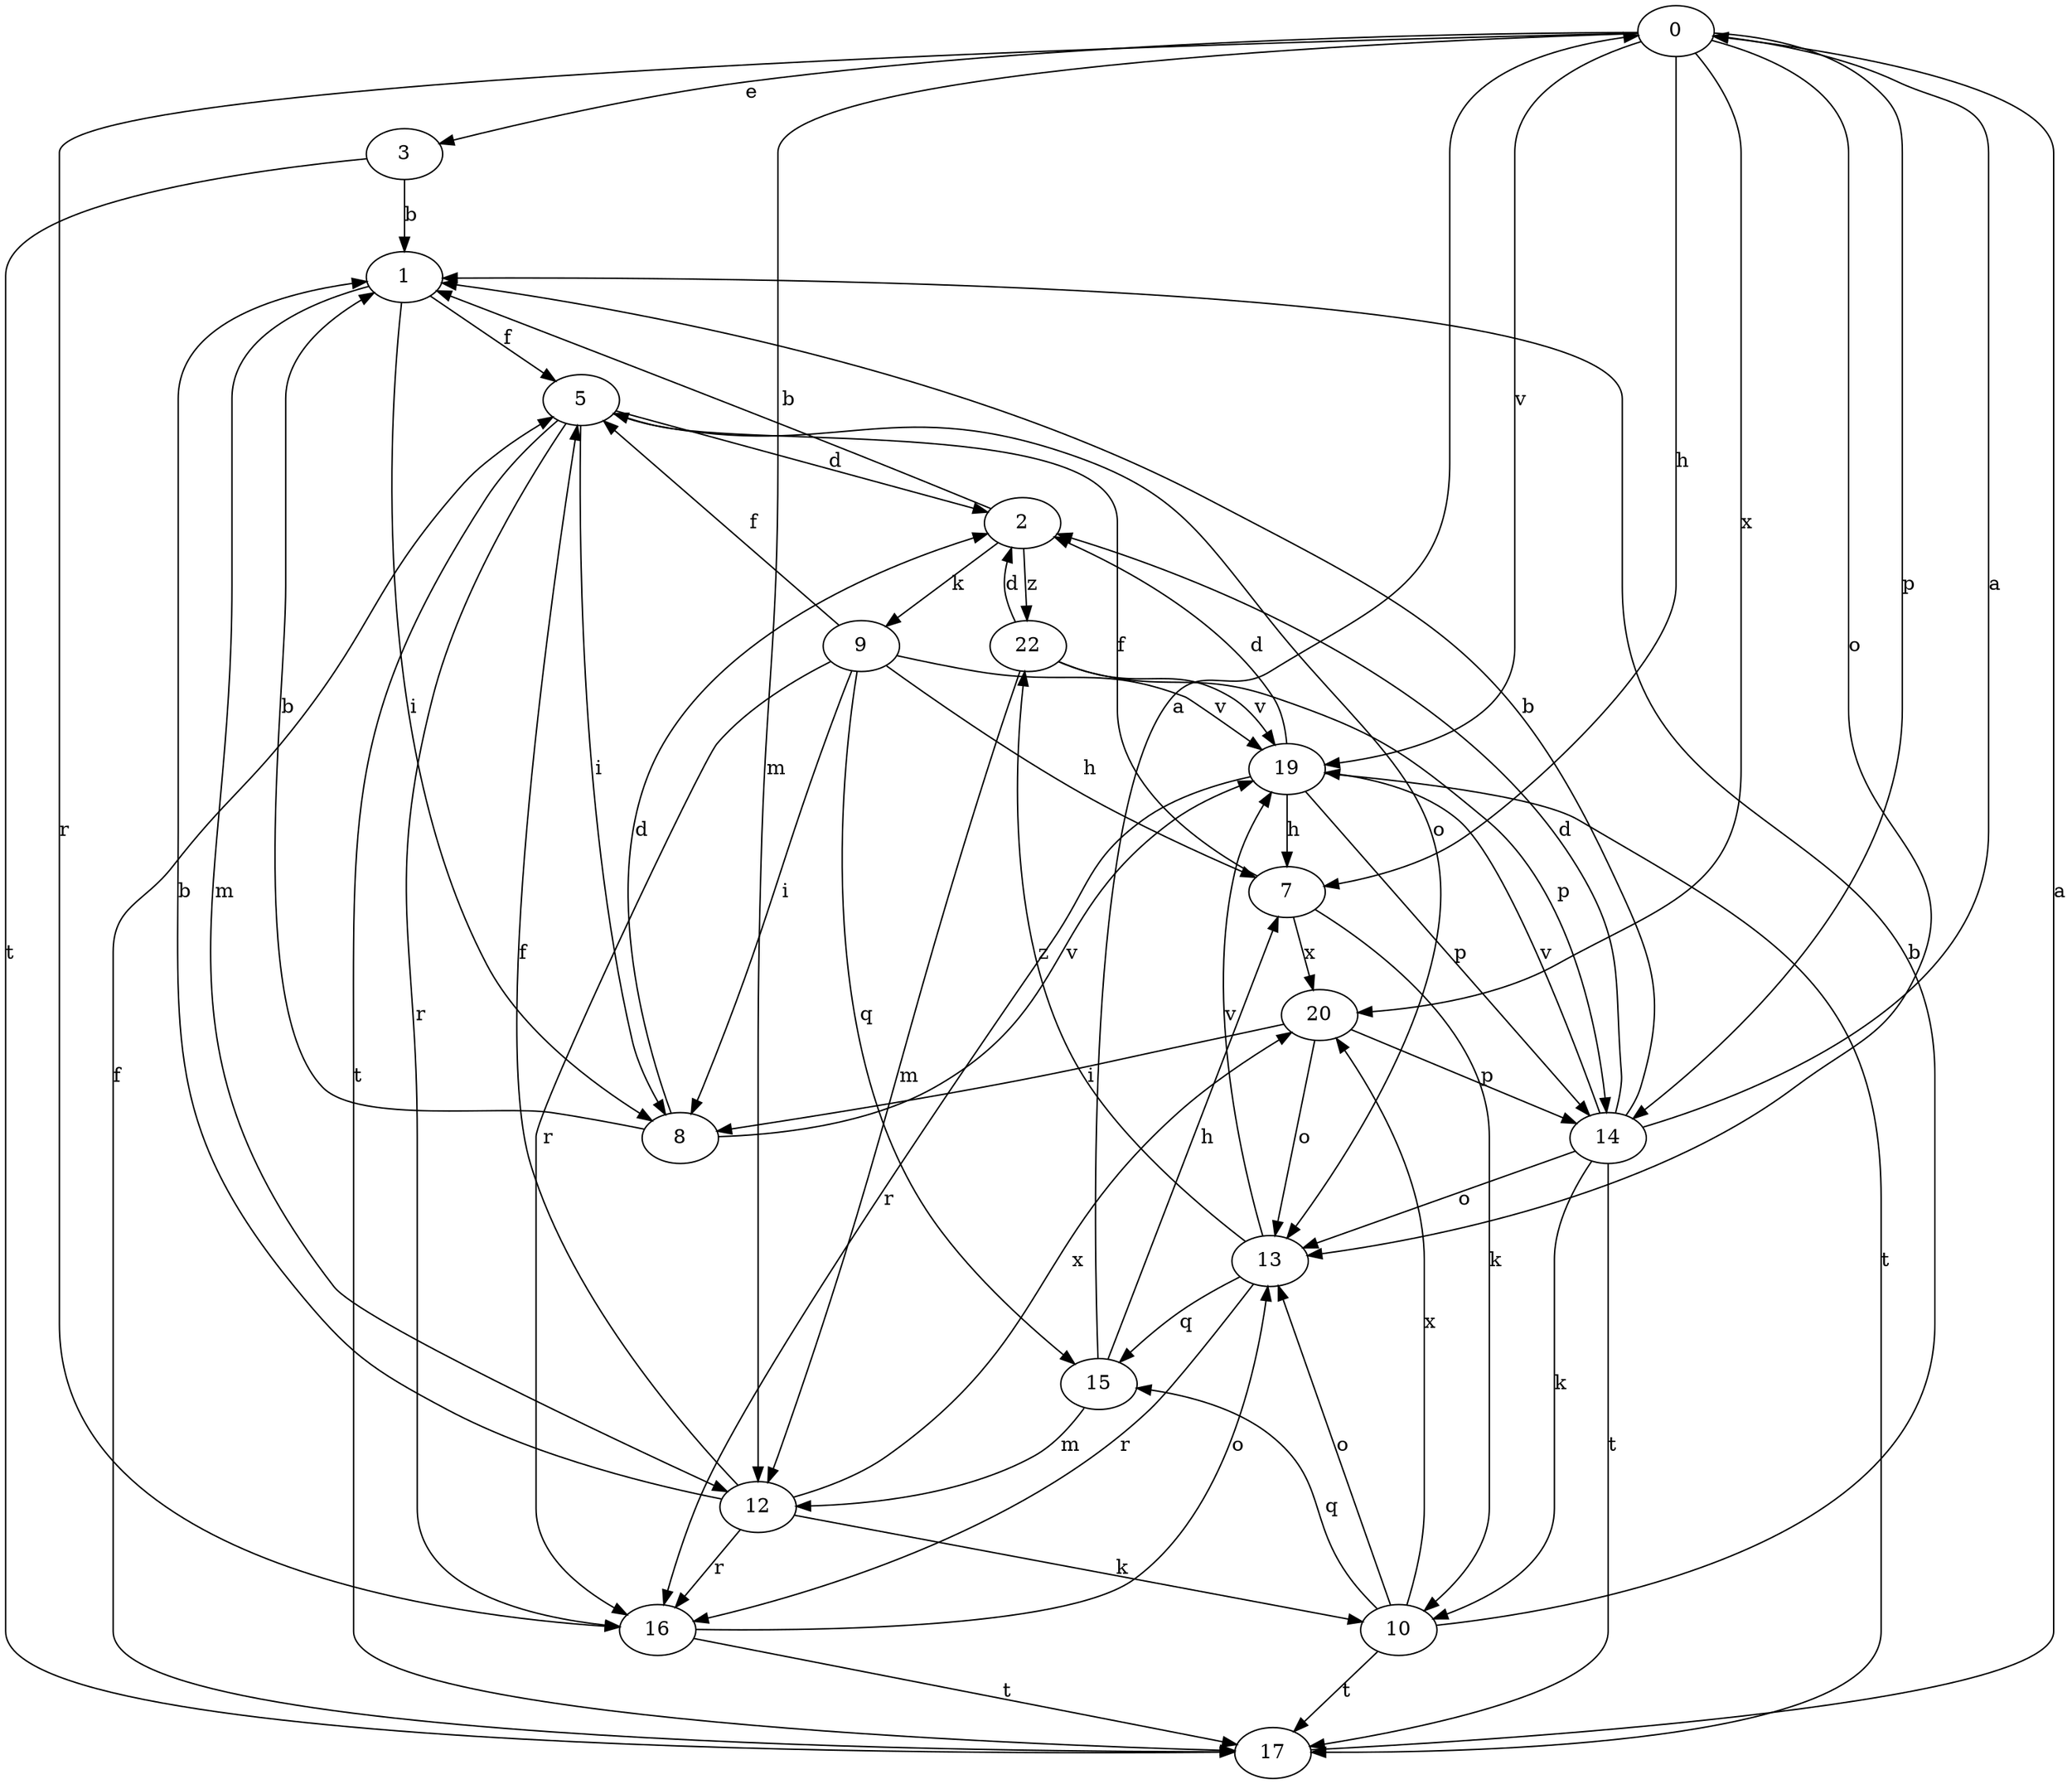 strict digraph  {
0;
1;
2;
3;
5;
7;
8;
9;
10;
12;
13;
14;
15;
16;
17;
19;
20;
22;
0 -> 3  [label=e];
0 -> 7  [label=h];
0 -> 12  [label=m];
0 -> 13  [label=o];
0 -> 14  [label=p];
0 -> 16  [label=r];
0 -> 19  [label=v];
0 -> 20  [label=x];
1 -> 5  [label=f];
1 -> 8  [label=i];
1 -> 12  [label=m];
2 -> 1  [label=b];
2 -> 9  [label=k];
2 -> 22  [label=z];
3 -> 1  [label=b];
3 -> 17  [label=t];
5 -> 2  [label=d];
5 -> 8  [label=i];
5 -> 13  [label=o];
5 -> 16  [label=r];
5 -> 17  [label=t];
7 -> 5  [label=f];
7 -> 10  [label=k];
7 -> 20  [label=x];
8 -> 1  [label=b];
8 -> 2  [label=d];
8 -> 19  [label=v];
9 -> 5  [label=f];
9 -> 7  [label=h];
9 -> 8  [label=i];
9 -> 15  [label=q];
9 -> 16  [label=r];
9 -> 19  [label=v];
10 -> 1  [label=b];
10 -> 13  [label=o];
10 -> 15  [label=q];
10 -> 17  [label=t];
10 -> 20  [label=x];
12 -> 1  [label=b];
12 -> 5  [label=f];
12 -> 10  [label=k];
12 -> 16  [label=r];
12 -> 20  [label=x];
13 -> 15  [label=q];
13 -> 16  [label=r];
13 -> 19  [label=v];
13 -> 22  [label=z];
14 -> 0  [label=a];
14 -> 1  [label=b];
14 -> 2  [label=d];
14 -> 10  [label=k];
14 -> 13  [label=o];
14 -> 17  [label=t];
14 -> 19  [label=v];
15 -> 0  [label=a];
15 -> 7  [label=h];
15 -> 12  [label=m];
16 -> 13  [label=o];
16 -> 17  [label=t];
17 -> 0  [label=a];
17 -> 5  [label=f];
19 -> 2  [label=d];
19 -> 7  [label=h];
19 -> 14  [label=p];
19 -> 16  [label=r];
19 -> 17  [label=t];
20 -> 8  [label=i];
20 -> 13  [label=o];
20 -> 14  [label=p];
22 -> 2  [label=d];
22 -> 12  [label=m];
22 -> 14  [label=p];
22 -> 19  [label=v];
}
